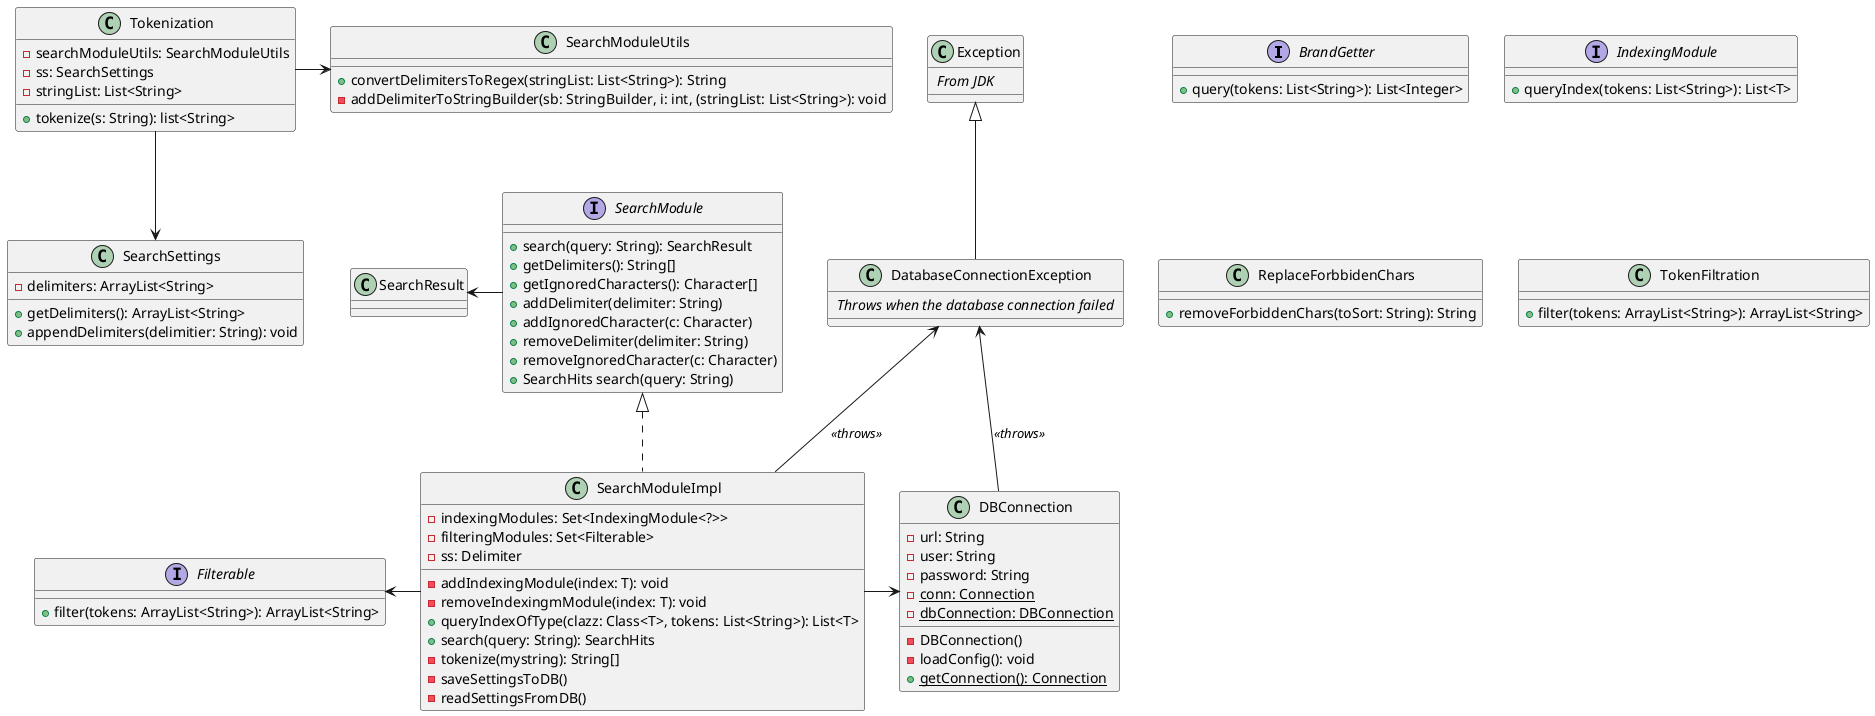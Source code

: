 @startuml

interface BrandGetter {
    + query(tokens: List<String>): List<Integer>
}

interface Filterable {
    + filter(tokens: ArrayList<String>): ArrayList<String>
}

interface IndexingModule {
    + queryIndex(tokens: List<String>): List<T>
}


interface SearchModule {
    + search(query: String): SearchResult
    + getDelimiters(): String[]
    + getIgnoredCharacters(): Character[]
    + addDelimiter(delimiter: String)
    + addIgnoredCharacter(c: Character)
    + removeDelimiter(delimiter: String)
    + removeIgnoredCharacter(c: Character)
    + SearchHits search(query: String)
}

class ReplaceForbbidenChars {
    + removeForbiddenChars(toSort: String): String
}

class SearchModuleImpl implements SearchModule {
    - indexingModules: Set<IndexingModule<?>>
    - filteringModules: Set<Filterable>
    - ss: Delimiter
    - addIndexingModule(index: T): void
    - removeIndexingmModule(index: T): void
    + queryIndexOfType(clazz: Class<T>, tokens: List<String>): List<T>
    + search(query: String): SearchHits
    - tokenize(mystring): String[]
    - saveSettingsToDB()
    - readSettingsFromDB()
}

class SearchModuleUtils {
    + convertDelimitersToRegex(stringList: List<String>): String
    - addDelimiterToStringBuilder(sb: StringBuilder, i: int, (stringList: List<String>): void
}

class SearchSettings {
    - delimiters: ArrayList<String>
    + getDelimiters(): ArrayList<String>
    + appendDelimiters(delimitier: String): void
}

class TokenFiltration {
    +filter(tokens: ArrayList<String>): ArrayList<String>
}

class Tokenization {
    - searchModuleUtils: SearchModuleUtils
    - ss: SearchSettings
    - stringList: List<String>
    +tokenize(s: String): list<String>
}

class DBConnection {
    - url: String
    - user: String
    - password: String
    - {static} conn: Connection
    - {static} dbConnection: DBConnection

    - DBConnection()
    - loadConfig(): void
    + {static} getConnection(): Connection
    ' see https://stackoverflow.com/a/36710057
}

class Exception {
    // From JDK //
}

class DatabaseConnectionException extends Exception {
    // Throws when the database connection failed //
}



Tokenization -> SearchModuleUtils
Tokenization --> SearchSettings
SearchResult <- SearchModule
Filterable <- SearchModuleImpl
SearchModuleImpl -> DBConnection
DatabaseConnectionException <-- DBConnection: //<<throws>>//
DatabaseConnectionException <-- SearchModuleImpl: //<<throws>>//


@enduml